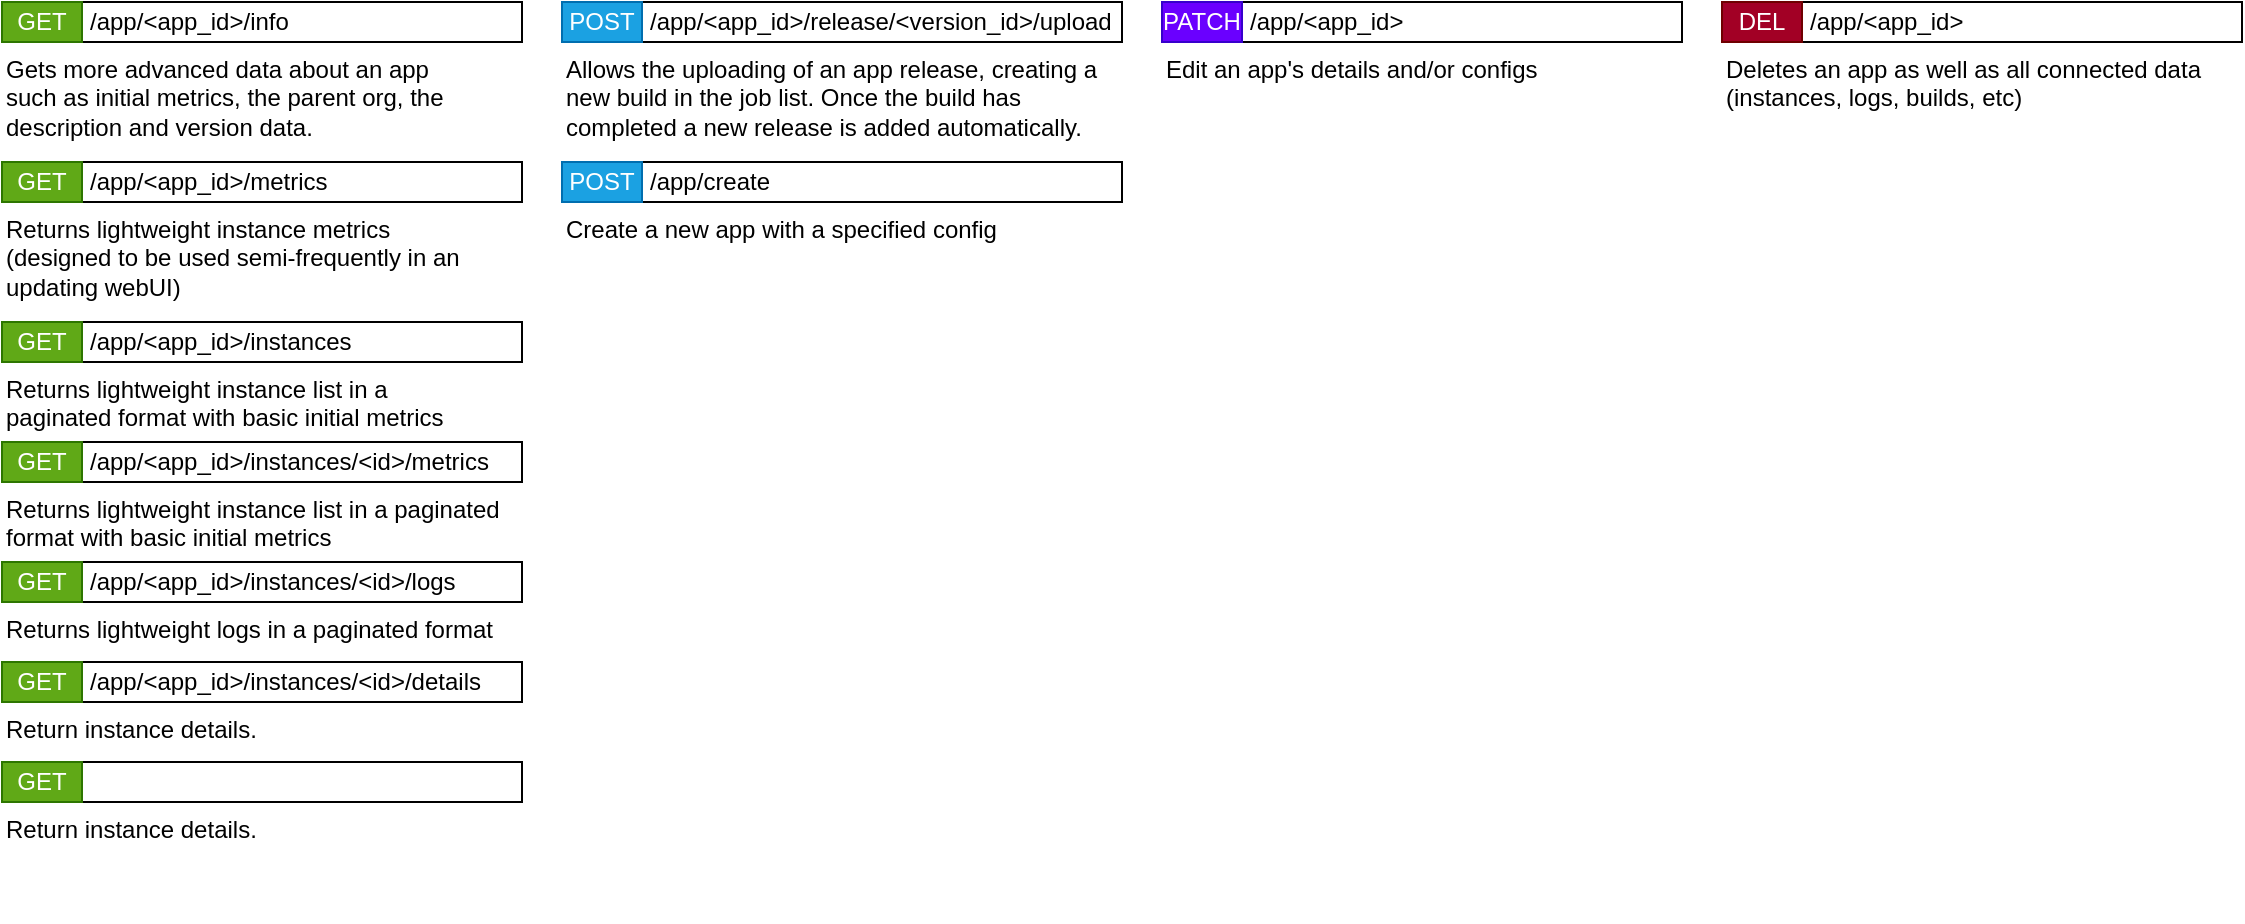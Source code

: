 <mxfile>
    <diagram id="5I8ut1_n0hssTc5nfrul" name="Page-1">
        <mxGraphModel dx="572" dy="645" grid="1" gridSize="10" guides="1" tooltips="1" connect="1" arrows="1" fold="1" page="1" pageScale="1" pageWidth="850" pageHeight="1100" math="0" shadow="0">
            <root>
                <mxCell id="0"/>
                <mxCell id="1" parent="0"/>
                <mxCell id="4" value="" style="group;spacing=0;spacingTop=-1;align=center;spacingLeft=4;" parent="1" vertex="1" connectable="0">
                    <mxGeometry x="80" y="40" width="220" height="20" as="geometry"/>
                </mxCell>
                <mxCell id="2" value="/app/&amp;lt;app_id&amp;gt;/info" style="rounded=0;whiteSpace=wrap;html=1;spacing=0;spacingTop=-1;align=left;spacingLeft=4;" parent="4" vertex="1">
                    <mxGeometry width="220.0" height="20" as="geometry"/>
                </mxCell>
                <mxCell id="44" value="" style="group;spacing=0;spacingTop=-1;align=left;spacingLeft=4;" parent="1" vertex="1" connectable="0">
                    <mxGeometry x="320" y="40" width="280" height="20" as="geometry"/>
                </mxCell>
                <mxCell id="45" value="&lt;span style=&quot;&quot;&gt;/app/&amp;lt;app_id&amp;gt;/release/&amp;lt;version_id&amp;gt;/upload&lt;/span&gt;" style="rounded=0;whiteSpace=wrap;html=1;spacing=0;spacingTop=-1;align=left;spacingLeft=4;" parent="44" vertex="1">
                    <mxGeometry x="40" width="240" height="20" as="geometry"/>
                </mxCell>
                <mxCell id="46" value="POST" style="rounded=0;whiteSpace=wrap;html=1;fillColor=#1ba1e2;fontColor=#ffffff;strokeColor=#006EAF;spacing=0;spacingTop=-1;align=center;" parent="44" vertex="1">
                    <mxGeometry width="40" height="20" as="geometry"/>
                </mxCell>
                <mxCell id="3" value="GET" style="rounded=0;whiteSpace=wrap;html=1;fillColor=#60a917;fontColor=#ffffff;strokeColor=#2D7600;spacing=0;spacingTop=-1;align=center;" parent="1" vertex="1">
                    <mxGeometry x="40" y="40" width="40" height="20" as="geometry"/>
                </mxCell>
                <mxCell id="92" value="" style="group;spacing=0;spacingTop=-1;align=center;spacingLeft=4;" parent="1" vertex="1" connectable="0">
                    <mxGeometry x="80" y="120" width="220" height="20" as="geometry"/>
                </mxCell>
                <mxCell id="93" value="/app/&amp;lt;app_id&amp;gt;/metrics" style="rounded=0;whiteSpace=wrap;html=1;spacing=0;spacingTop=-1;align=left;spacingLeft=4;" parent="92" vertex="1">
                    <mxGeometry width="220.0" height="20" as="geometry"/>
                </mxCell>
                <mxCell id="94" value="GET" style="rounded=0;whiteSpace=wrap;html=1;fillColor=#60a917;fontColor=#ffffff;strokeColor=#2D7600;spacing=0;spacingTop=-1;align=center;" parent="1" vertex="1">
                    <mxGeometry x="40" y="120" width="40" height="20" as="geometry"/>
                </mxCell>
                <mxCell id="95" value="" style="group;spacing=0;spacingTop=-1;align=left;spacingLeft=4;" parent="1" vertex="1" connectable="0">
                    <mxGeometry x="320" y="120" width="280" height="20" as="geometry"/>
                </mxCell>
                <mxCell id="96" value="/app/create" style="rounded=0;whiteSpace=wrap;html=1;spacing=0;spacingTop=-1;align=left;spacingLeft=4;" parent="95" vertex="1">
                    <mxGeometry x="40" width="240" height="20" as="geometry"/>
                </mxCell>
                <mxCell id="97" value="POST" style="rounded=0;whiteSpace=wrap;html=1;fillColor=#1ba1e2;fontColor=#ffffff;strokeColor=#006EAF;spacing=0;spacingTop=-1;align=center;" parent="95" vertex="1">
                    <mxGeometry width="40" height="20" as="geometry"/>
                </mxCell>
                <mxCell id="99" value="Gets more advanced data about an app such as initial metrics, the parent org, the description and version data." style="text;html=1;strokeColor=none;fillColor=none;align=left;verticalAlign=top;whiteSpace=wrap;rounded=0;" parent="1" vertex="1">
                    <mxGeometry x="40" y="60" width="240" height="60" as="geometry"/>
                </mxCell>
                <mxCell id="100" value="Allows the uploading of an app release, creating a new build in the job list. Once the build has completed a new release is added automatically." style="text;html=1;strokeColor=none;fillColor=none;align=left;verticalAlign=top;whiteSpace=wrap;rounded=0;" parent="1" vertex="1">
                    <mxGeometry x="320" y="60" width="280" height="60" as="geometry"/>
                </mxCell>
                <mxCell id="101" value="Returns lightweight instance metrics (designed to be used semi-frequently in an updating webUI)" style="text;html=1;strokeColor=none;fillColor=none;align=left;verticalAlign=top;whiteSpace=wrap;rounded=0;" parent="1" vertex="1">
                    <mxGeometry x="40" y="140" width="240" height="60" as="geometry"/>
                </mxCell>
                <mxCell id="102" value="Create a new app with a specified config" style="text;html=1;strokeColor=none;fillColor=none;align=left;verticalAlign=top;whiteSpace=wrap;rounded=0;" parent="1" vertex="1">
                    <mxGeometry x="320" y="140" width="280" height="30" as="geometry"/>
                </mxCell>
                <mxCell id="103" value="" style="group;spacing=0;spacingTop=-1;align=center;spacingLeft=4;" parent="1" vertex="1" connectable="0">
                    <mxGeometry x="80" y="200" width="220" height="20" as="geometry"/>
                </mxCell>
                <mxCell id="104" value="/app/&amp;lt;app_id&amp;gt;/instances" style="rounded=0;whiteSpace=wrap;html=1;spacing=0;spacingTop=-1;align=left;spacingLeft=4;" parent="103" vertex="1">
                    <mxGeometry width="220.0" height="20" as="geometry"/>
                </mxCell>
                <mxCell id="105" value="GET" style="rounded=0;whiteSpace=wrap;html=1;fillColor=#60a917;fontColor=#ffffff;strokeColor=#2D7600;spacing=0;spacingTop=-1;align=center;" parent="1" vertex="1">
                    <mxGeometry x="40" y="200" width="40" height="20" as="geometry"/>
                </mxCell>
                <mxCell id="106" value="Returns lightweight instance list in a paginated format with basic initial metrics" style="text;html=1;strokeColor=none;fillColor=none;align=left;verticalAlign=top;whiteSpace=wrap;rounded=0;" parent="1" vertex="1">
                    <mxGeometry x="40" y="220" width="240" height="40" as="geometry"/>
                </mxCell>
                <mxCell id="107" value="" style="group;spacing=0;spacingTop=-1;align=center;spacingLeft=4;" parent="1" vertex="1" connectable="0">
                    <mxGeometry x="80" y="260" width="220" height="20" as="geometry"/>
                </mxCell>
                <mxCell id="108" value="/app/&amp;lt;app_id&amp;gt;/instances/&amp;lt;id&amp;gt;/metrics" style="rounded=0;whiteSpace=wrap;html=1;spacing=0;spacingTop=-1;align=left;spacingLeft=4;" parent="107" vertex="1">
                    <mxGeometry width="220" height="20" as="geometry"/>
                </mxCell>
                <mxCell id="109" value="GET" style="rounded=0;whiteSpace=wrap;html=1;fillColor=#60a917;fontColor=#ffffff;strokeColor=#2D7600;spacing=0;spacingTop=-1;align=center;" parent="1" vertex="1">
                    <mxGeometry x="40" y="260" width="40" height="20" as="geometry"/>
                </mxCell>
                <mxCell id="110" value="Returns lightweight instance list in a paginated format with basic initial metrics" style="text;html=1;strokeColor=none;fillColor=none;align=left;verticalAlign=top;whiteSpace=wrap;rounded=0;" parent="1" vertex="1">
                    <mxGeometry x="40" y="280" width="260" height="40" as="geometry"/>
                </mxCell>
                <mxCell id="111" value="" style="group;spacing=0;spacingTop=-1;align=center;spacingLeft=4;" parent="1" vertex="1" connectable="0">
                    <mxGeometry x="80" y="320" width="220" height="20" as="geometry"/>
                </mxCell>
                <mxCell id="112" value="/app/&amp;lt;app_id&amp;gt;/instances/&amp;lt;id&amp;gt;/logs" style="rounded=0;whiteSpace=wrap;html=1;spacing=0;spacingTop=-1;align=left;spacingLeft=4;" parent="111" vertex="1">
                    <mxGeometry width="220" height="20" as="geometry"/>
                </mxCell>
                <mxCell id="113" value="GET" style="rounded=0;whiteSpace=wrap;html=1;fillColor=#60a917;fontColor=#ffffff;strokeColor=#2D7600;spacing=0;spacingTop=-1;align=center;" parent="1" vertex="1">
                    <mxGeometry x="40" y="320" width="40" height="20" as="geometry"/>
                </mxCell>
                <mxCell id="114" value="Returns lightweight logs in a paginated format" style="text;html=1;strokeColor=none;fillColor=none;align=left;verticalAlign=top;whiteSpace=wrap;rounded=0;" parent="1" vertex="1">
                    <mxGeometry x="40" y="340" width="260" height="20" as="geometry"/>
                </mxCell>
                <mxCell id="119" value="" style="group;spacing=0;spacingTop=-1;align=center;spacingLeft=4;" parent="1" vertex="1" connectable="0">
                    <mxGeometry x="80" y="370" width="220" height="20" as="geometry"/>
                </mxCell>
                <mxCell id="120" value="/app/&amp;lt;app_id&amp;gt;/instances/&amp;lt;id&amp;gt;/details" style="rounded=0;whiteSpace=wrap;html=1;spacing=0;spacingTop=-1;align=left;spacingLeft=4;" parent="119" vertex="1">
                    <mxGeometry width="220" height="20" as="geometry"/>
                </mxCell>
                <mxCell id="121" value="GET" style="rounded=0;whiteSpace=wrap;html=1;fillColor=#60a917;fontColor=#ffffff;strokeColor=#2D7600;spacing=0;spacingTop=-1;align=center;" parent="1" vertex="1">
                    <mxGeometry x="40" y="370" width="40" height="20" as="geometry"/>
                </mxCell>
                <mxCell id="122" value="Return instance details." style="text;html=1;strokeColor=none;fillColor=none;align=left;verticalAlign=top;whiteSpace=wrap;rounded=0;" parent="1" vertex="1">
                    <mxGeometry x="40" y="390" width="260" height="20" as="geometry"/>
                </mxCell>
                <mxCell id="123" value="" style="group;spacing=0;spacingTop=-1;align=center;spacingLeft=4;" parent="1" vertex="1" connectable="0">
                    <mxGeometry x="80" y="420" width="220" height="20" as="geometry"/>
                </mxCell>
                <mxCell id="124" value="" style="rounded=0;whiteSpace=wrap;html=1;spacing=0;spacingTop=-1;align=left;spacingLeft=4;" parent="123" vertex="1">
                    <mxGeometry width="220" height="20" as="geometry"/>
                </mxCell>
                <mxCell id="125" value="GET" style="rounded=0;whiteSpace=wrap;html=1;fillColor=#60a917;fontColor=#ffffff;strokeColor=#2D7600;spacing=0;spacingTop=-1;align=center;" parent="1" vertex="1">
                    <mxGeometry x="40" y="420" width="40" height="20" as="geometry"/>
                </mxCell>
                <mxCell id="127" value="Return instance details." style="text;html=1;strokeColor=none;fillColor=none;align=left;verticalAlign=top;whiteSpace=wrap;rounded=0;" parent="1" vertex="1">
                    <mxGeometry x="40" y="440" width="260" height="60" as="geometry"/>
                </mxCell>
                <mxCell id="128" value="" style="group;spacing=0;spacingTop=-1;align=center;spacingLeft=4;" parent="1" vertex="1" connectable="0">
                    <mxGeometry x="660" y="40" width="220" height="20" as="geometry"/>
                </mxCell>
                <mxCell id="129" value="/app/&amp;lt;app_id&amp;gt;" style="rounded=0;whiteSpace=wrap;html=1;spacing=0;spacingTop=-1;align=left;spacingLeft=4;" parent="128" vertex="1">
                    <mxGeometry width="220.0" height="20" as="geometry"/>
                </mxCell>
                <mxCell id="130" value="PATCH" style="rounded=0;whiteSpace=wrap;html=1;fillColor=#6a00ff;fontColor=#ffffff;strokeColor=#3700CC;spacing=0;spacingTop=-1;align=center;" parent="1" vertex="1">
                    <mxGeometry x="620" y="40" width="40" height="20" as="geometry"/>
                </mxCell>
                <mxCell id="134" value="Edit an app's details and/or configs" style="text;html=1;strokeColor=none;fillColor=none;align=left;verticalAlign=top;whiteSpace=wrap;rounded=0;" parent="1" vertex="1">
                    <mxGeometry x="620" y="60" width="240" height="60" as="geometry"/>
                </mxCell>
                <mxCell id="163" value="" style="group;spacing=0;spacingTop=-1;align=center;spacingLeft=4;" parent="1" vertex="1" connectable="0">
                    <mxGeometry x="940" y="40" width="220" height="20" as="geometry"/>
                </mxCell>
                <mxCell id="164" value="/app/&amp;lt;app_id&amp;gt;" style="rounded=0;whiteSpace=wrap;html=1;spacing=0;spacingTop=-1;align=left;spacingLeft=4;" parent="163" vertex="1">
                    <mxGeometry width="220.0" height="20" as="geometry"/>
                </mxCell>
                <mxCell id="165" value="DEL" style="rounded=0;whiteSpace=wrap;html=1;fillColor=#a20025;fontColor=#ffffff;strokeColor=#6F0000;spacing=0;spacingTop=-1;align=center;" parent="1" vertex="1">
                    <mxGeometry x="900" y="40" width="40" height="20" as="geometry"/>
                </mxCell>
                <mxCell id="166" value="Deletes an app as well as all connected data (instances, logs, builds, etc)" style="text;html=1;strokeColor=none;fillColor=none;align=left;verticalAlign=top;whiteSpace=wrap;rounded=0;" parent="1" vertex="1">
                    <mxGeometry x="900" y="60" width="240" height="60" as="geometry"/>
                </mxCell>
            </root>
        </mxGraphModel>
    </diagram>
</mxfile>